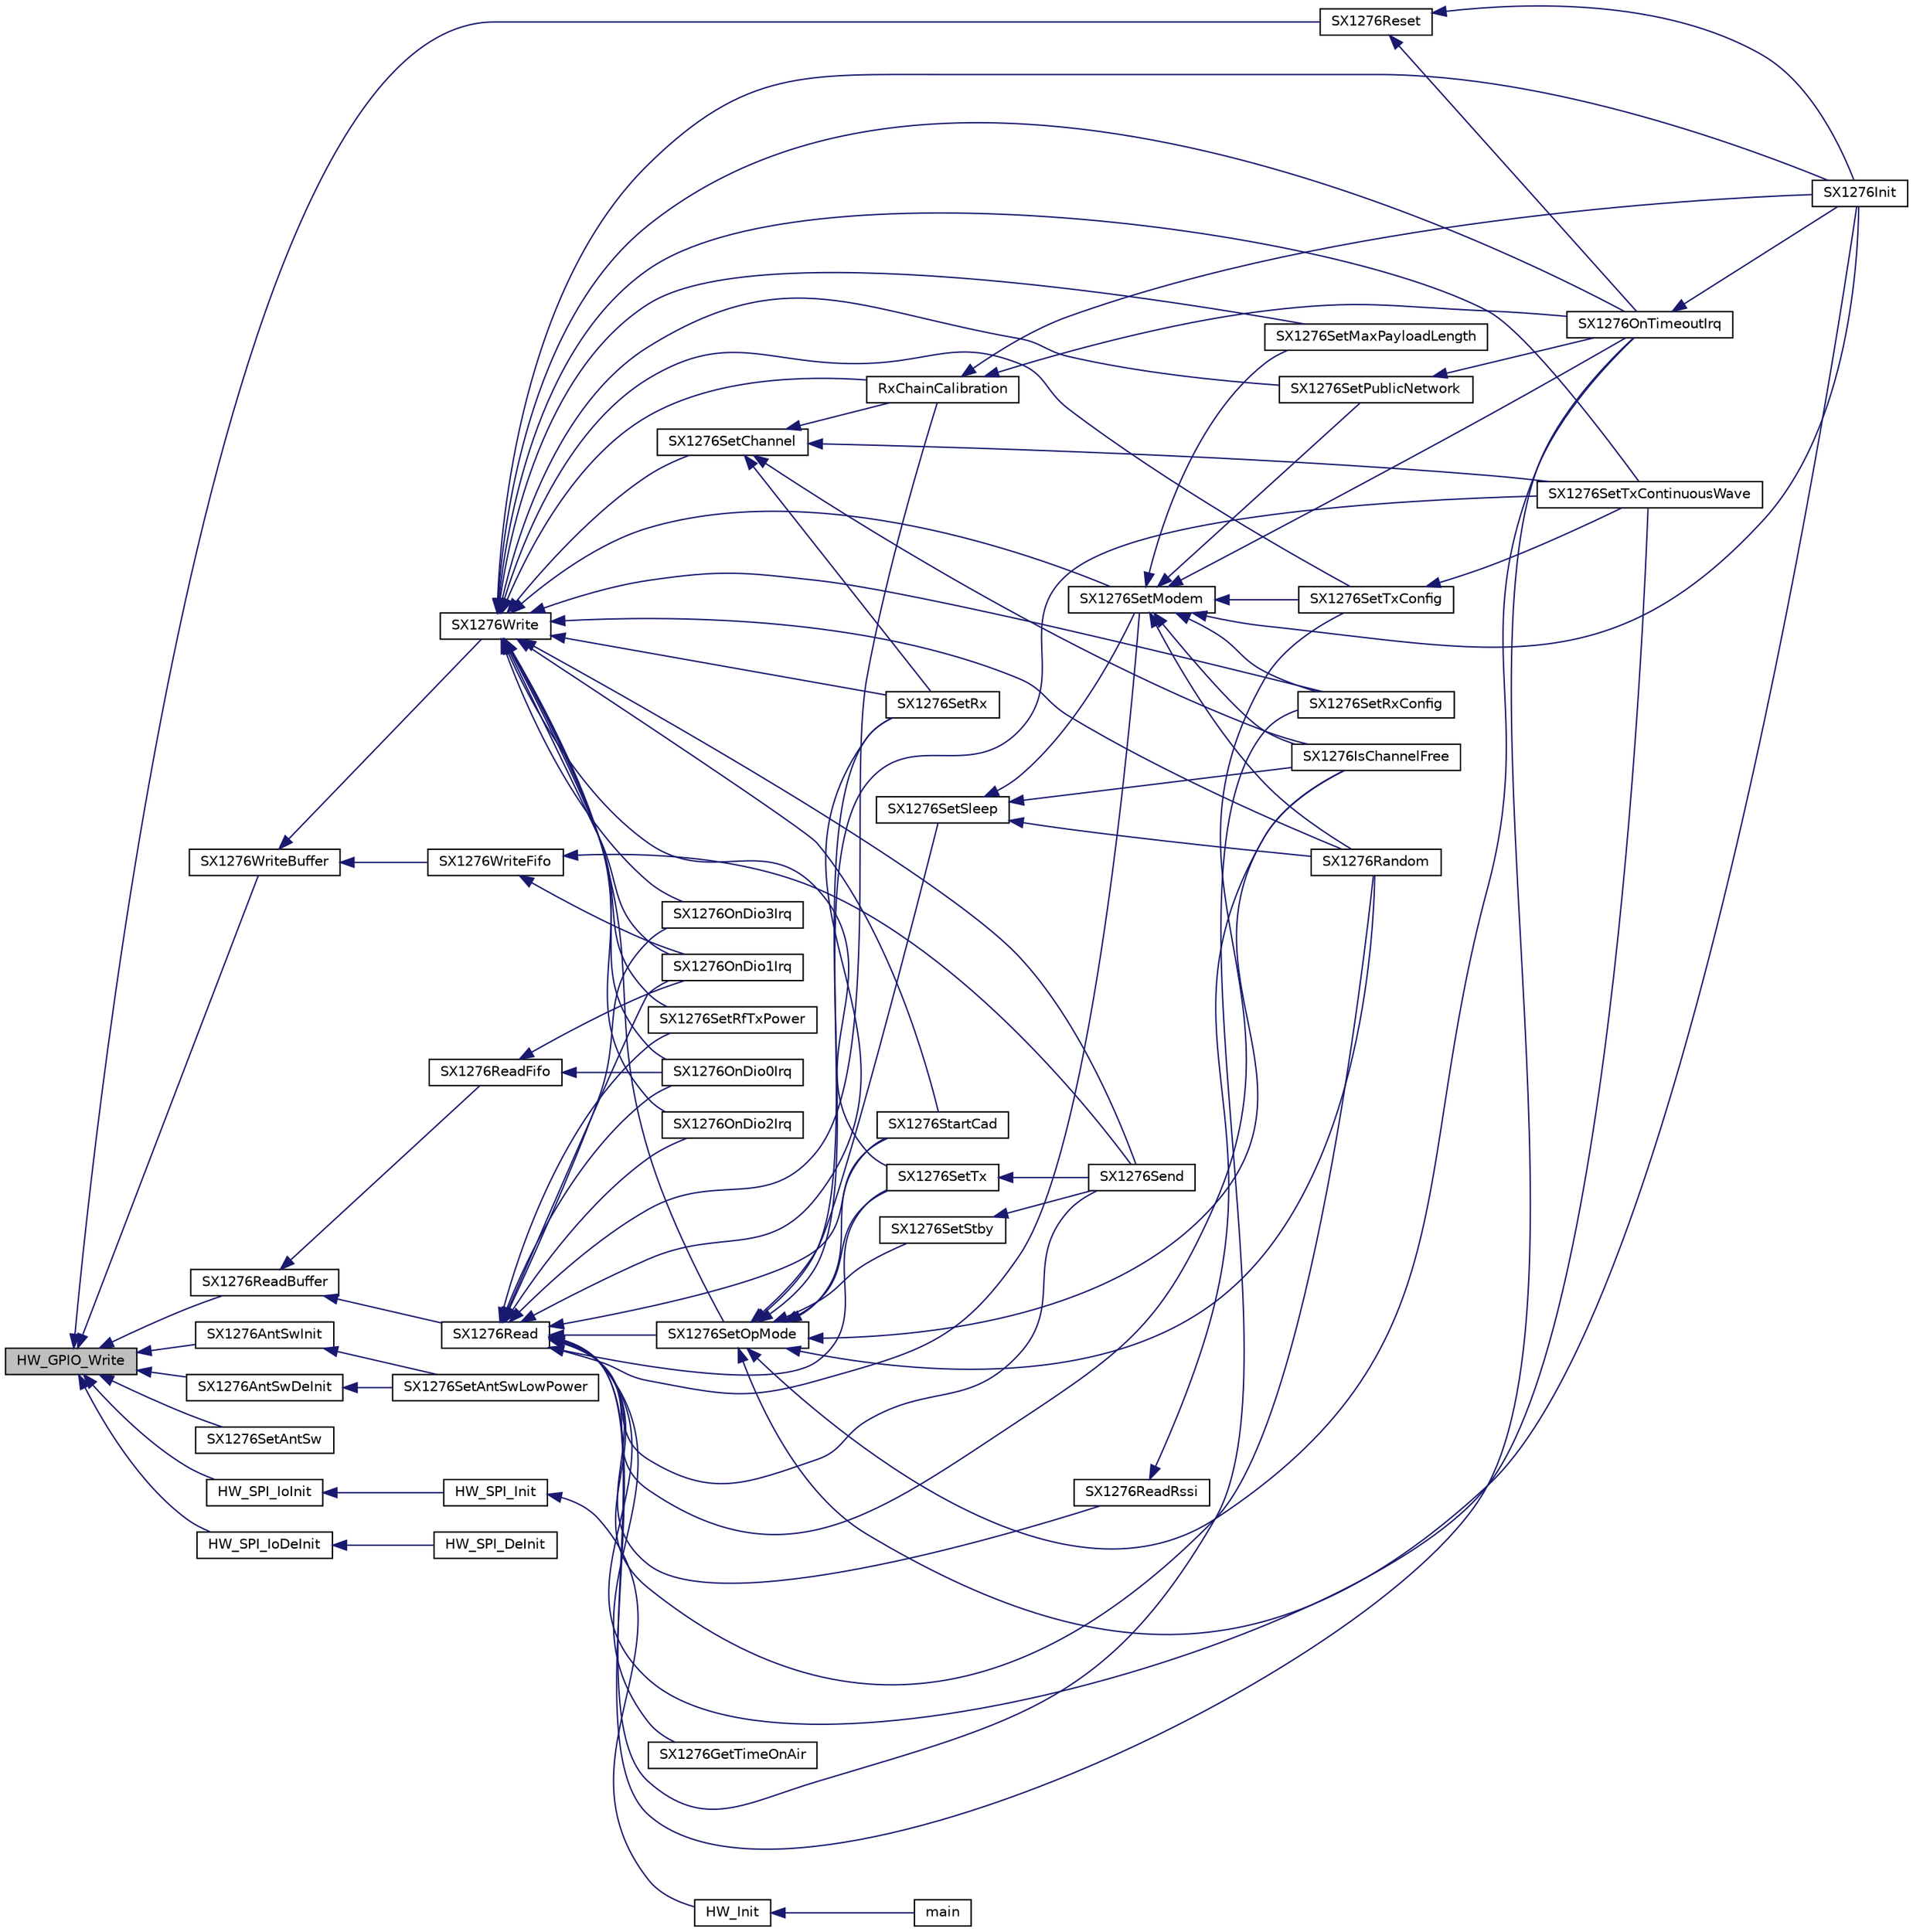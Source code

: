 digraph "HW_GPIO_Write"
{
  edge [fontname="Helvetica",fontsize="10",labelfontname="Helvetica",labelfontsize="10"];
  node [fontname="Helvetica",fontsize="10",shape=record];
  rankdir="LR";
  Node34 [label="HW_GPIO_Write",height=0.2,width=0.4,color="black", fillcolor="grey75", style="filled", fontcolor="black"];
  Node34 -> Node35 [dir="back",color="midnightblue",fontsize="10",style="solid"];
  Node35 [label="SX1276Reset",height=0.2,width=0.4,color="black", fillcolor="white", style="filled",URL="$sx1276_8h.html#a593daed5ce70e7cb25545345e547816b",tooltip="Resets the SX1276 "];
  Node35 -> Node36 [dir="back",color="midnightblue",fontsize="10",style="solid"];
  Node36 [label="SX1276Init",height=0.2,width=0.4,color="black", fillcolor="white", style="filled",URL="$sx1276_8h.html#a19a9ddff3f878b85e42c7571485fe3c8",tooltip="Initializes the radio "];
  Node35 -> Node37 [dir="back",color="midnightblue",fontsize="10",style="solid"];
  Node37 [label="SX1276OnTimeoutIrq",height=0.2,width=0.4,color="black", fillcolor="white", style="filled",URL="$sx1276_8c.html#a3eda1c409a0269313a079389593d75cb",tooltip="Tx & Rx timeout timer callback "];
  Node37 -> Node36 [dir="back",color="midnightblue",fontsize="10",style="solid"];
  Node34 -> Node38 [dir="back",color="midnightblue",fontsize="10",style="solid"];
  Node38 [label="SX1276WriteBuffer",height=0.2,width=0.4,color="black", fillcolor="white", style="filled",URL="$sx1276_8h.html#aba51c12ba7f6d704cdeed69201507983",tooltip="Writes multiple radio registers starting at address "];
  Node38 -> Node39 [dir="back",color="midnightblue",fontsize="10",style="solid"];
  Node39 [label="SX1276Write",height=0.2,width=0.4,color="black", fillcolor="white", style="filled",URL="$sx1276_8h.html#a15374c2bed5d3ff2d6b95fdf177b645e",tooltip="Writes the radio register at the specified address "];
  Node39 -> Node36 [dir="back",color="midnightblue",fontsize="10",style="solid"];
  Node39 -> Node40 [dir="back",color="midnightblue",fontsize="10",style="solid"];
  Node40 [label="SX1276SetChannel",height=0.2,width=0.4,color="black", fillcolor="white", style="filled",URL="$sx1276_8h.html#a00768e908043081bc32cb83913192f7f",tooltip="Sets the channel configuration "];
  Node40 -> Node41 [dir="back",color="midnightblue",fontsize="10",style="solid"];
  Node41 [label="SX1276IsChannelFree",height=0.2,width=0.4,color="black", fillcolor="white", style="filled",URL="$sx1276_8h.html#a29f26f7258f8fcd5c27800295639d7c7",tooltip="Checks if the channel is free for the given time "];
  Node40 -> Node42 [dir="back",color="midnightblue",fontsize="10",style="solid"];
  Node42 [label="RxChainCalibration",height=0.2,width=0.4,color="black", fillcolor="white", style="filled",URL="$sx1276_8h.html#a72e6a30988e816e052a5cb0066dbec83"];
  Node42 -> Node36 [dir="back",color="midnightblue",fontsize="10",style="solid"];
  Node42 -> Node37 [dir="back",color="midnightblue",fontsize="10",style="solid"];
  Node40 -> Node43 [dir="back",color="midnightblue",fontsize="10",style="solid"];
  Node43 [label="SX1276SetRx",height=0.2,width=0.4,color="black", fillcolor="white", style="filled",URL="$sx1276_8h.html#a8c2df9351fbde83379717dc6f76e5c11",tooltip="Sets the radio in reception mode for the given time "];
  Node40 -> Node44 [dir="back",color="midnightblue",fontsize="10",style="solid"];
  Node44 [label="SX1276SetTxContinuousWave",height=0.2,width=0.4,color="black", fillcolor="white", style="filled",URL="$sx1276_8h.html#ac77895b054eb64df0ee2fa97061efae8",tooltip="Sets the radio in continuous wave transmission mode "];
  Node39 -> Node45 [dir="back",color="midnightblue",fontsize="10",style="solid"];
  Node45 [label="SX1276Random",height=0.2,width=0.4,color="black", fillcolor="white", style="filled",URL="$sx1276_8h.html#a9ba39c96b8e339b06dd24543920fd2f7",tooltip="Generates a 32 bits random value based on the RSSI readings "];
  Node39 -> Node42 [dir="back",color="midnightblue",fontsize="10",style="solid"];
  Node39 -> Node46 [dir="back",color="midnightblue",fontsize="10",style="solid"];
  Node46 [label="SX1276SetRxConfig",height=0.2,width=0.4,color="black", fillcolor="white", style="filled",URL="$sx1276_8h.html#a6a66ceb9e18a33aaff10d384fa493cf8",tooltip="Sets the reception parameters "];
  Node39 -> Node47 [dir="back",color="midnightblue",fontsize="10",style="solid"];
  Node47 [label="SX1276SetTxConfig",height=0.2,width=0.4,color="black", fillcolor="white", style="filled",URL="$sx1276_8h.html#a805df2c0c4aa1630eeeb17177a600269",tooltip="Sets the transmission parameters "];
  Node47 -> Node44 [dir="back",color="midnightblue",fontsize="10",style="solid"];
  Node39 -> Node48 [dir="back",color="midnightblue",fontsize="10",style="solid"];
  Node48 [label="SX1276Send",height=0.2,width=0.4,color="black", fillcolor="white", style="filled",URL="$sx1276_8h.html#a901a3dcdbf26005e0f3f2def3e3d83b3",tooltip="Sends the buffer of size. Prepares the packet to be sent and sets the radio in transmission ..."];
  Node39 -> Node43 [dir="back",color="midnightblue",fontsize="10",style="solid"];
  Node39 -> Node49 [dir="back",color="midnightblue",fontsize="10",style="solid"];
  Node49 [label="SX1276SetTx",height=0.2,width=0.4,color="black", fillcolor="white", style="filled",URL="$sx1276_8c.html#a4aea9f6f1070dfd4e4b73bb5ddc1fe38",tooltip="Sets the SX1276 in transmission mode for the given time "];
  Node49 -> Node48 [dir="back",color="midnightblue",fontsize="10",style="solid"];
  Node39 -> Node50 [dir="back",color="midnightblue",fontsize="10",style="solid"];
  Node50 [label="SX1276StartCad",height=0.2,width=0.4,color="black", fillcolor="white", style="filled",URL="$sx1276_8h.html#a9958c574c62b2235c4f3d4d6571854db",tooltip="Start a Channel Activity Detection "];
  Node39 -> Node44 [dir="back",color="midnightblue",fontsize="10",style="solid"];
  Node39 -> Node51 [dir="back",color="midnightblue",fontsize="10",style="solid"];
  Node51 [label="SX1276SetOpMode",height=0.2,width=0.4,color="black", fillcolor="white", style="filled",URL="$sx1276_8h.html#aaaac2e0d7b5bd63fabf38a235d27a452",tooltip="Sets the SX1276 operating mode "];
  Node51 -> Node36 [dir="back",color="midnightblue",fontsize="10",style="solid"];
  Node51 -> Node41 [dir="back",color="midnightblue",fontsize="10",style="solid"];
  Node51 -> Node45 [dir="back",color="midnightblue",fontsize="10",style="solid"];
  Node51 -> Node52 [dir="back",color="midnightblue",fontsize="10",style="solid"];
  Node52 [label="SX1276SetSleep",height=0.2,width=0.4,color="black", fillcolor="white", style="filled",URL="$sx1276_8h.html#a32a7b8c477b2f400f96a3255e1ab7620",tooltip="Sets the radio in sleep mode "];
  Node52 -> Node41 [dir="back",color="midnightblue",fontsize="10",style="solid"];
  Node52 -> Node45 [dir="back",color="midnightblue",fontsize="10",style="solid"];
  Node52 -> Node53 [dir="back",color="midnightblue",fontsize="10",style="solid"];
  Node53 [label="SX1276SetModem",height=0.2,width=0.4,color="black", fillcolor="white", style="filled",URL="$sx1276_8h.html#a8325968bbefefab02537762dd274aa8b",tooltip="Configures the radio with the given modem "];
  Node53 -> Node36 [dir="back",color="midnightblue",fontsize="10",style="solid"];
  Node53 -> Node41 [dir="back",color="midnightblue",fontsize="10",style="solid"];
  Node53 -> Node45 [dir="back",color="midnightblue",fontsize="10",style="solid"];
  Node53 -> Node46 [dir="back",color="midnightblue",fontsize="10",style="solid"];
  Node53 -> Node47 [dir="back",color="midnightblue",fontsize="10",style="solid"];
  Node53 -> Node54 [dir="back",color="midnightblue",fontsize="10",style="solid"];
  Node54 [label="SX1276SetMaxPayloadLength",height=0.2,width=0.4,color="black", fillcolor="white", style="filled",URL="$sx1276_8h.html#aac0bb6d289a1afe69f550cb148f3bac8",tooltip="Sets the maximum payload length. "];
  Node53 -> Node55 [dir="back",color="midnightblue",fontsize="10",style="solid"];
  Node55 [label="SX1276SetPublicNetwork",height=0.2,width=0.4,color="black", fillcolor="white", style="filled",URL="$sx1276_8h.html#a8acacaf2d3e05a712a90f587d1908c6c",tooltip="Sets the network to public or private. Updates the sync byte. "];
  Node55 -> Node37 [dir="back",color="midnightblue",fontsize="10",style="solid"];
  Node53 -> Node37 [dir="back",color="midnightblue",fontsize="10",style="solid"];
  Node51 -> Node56 [dir="back",color="midnightblue",fontsize="10",style="solid"];
  Node56 [label="SX1276SetStby",height=0.2,width=0.4,color="black", fillcolor="white", style="filled",URL="$sx1276_8h.html#aaef7a98104b400b235ef76de0cfb17df",tooltip="Sets the radio in standby mode "];
  Node56 -> Node48 [dir="back",color="midnightblue",fontsize="10",style="solid"];
  Node51 -> Node43 [dir="back",color="midnightblue",fontsize="10",style="solid"];
  Node51 -> Node49 [dir="back",color="midnightblue",fontsize="10",style="solid"];
  Node51 -> Node50 [dir="back",color="midnightblue",fontsize="10",style="solid"];
  Node51 -> Node44 [dir="back",color="midnightblue",fontsize="10",style="solid"];
  Node51 -> Node37 [dir="back",color="midnightblue",fontsize="10",style="solid"];
  Node39 -> Node53 [dir="back",color="midnightblue",fontsize="10",style="solid"];
  Node39 -> Node54 [dir="back",color="midnightblue",fontsize="10",style="solid"];
  Node39 -> Node55 [dir="back",color="midnightblue",fontsize="10",style="solid"];
  Node39 -> Node37 [dir="back",color="midnightblue",fontsize="10",style="solid"];
  Node39 -> Node57 [dir="back",color="midnightblue",fontsize="10",style="solid"];
  Node57 [label="SX1276OnDio0Irq",height=0.2,width=0.4,color="black", fillcolor="white", style="filled",URL="$sx1276_8c.html#a51cff5becabc1485224d53133f99e0e4",tooltip="DIO 0 IRQ callback "];
  Node39 -> Node58 [dir="back",color="midnightblue",fontsize="10",style="solid"];
  Node58 [label="SX1276OnDio1Irq",height=0.2,width=0.4,color="black", fillcolor="white", style="filled",URL="$sx1276_8c.html#a9b73d7de11f1d4325b0780938d6328fe",tooltip="DIO 1 IRQ callback "];
  Node39 -> Node59 [dir="back",color="midnightblue",fontsize="10",style="solid"];
  Node59 [label="SX1276OnDio2Irq",height=0.2,width=0.4,color="black", fillcolor="white", style="filled",URL="$sx1276_8c.html#a6be9c1a3560cc9d8bc746dcb82f5d8ea",tooltip="DIO 2 IRQ callback "];
  Node39 -> Node60 [dir="back",color="midnightblue",fontsize="10",style="solid"];
  Node60 [label="SX1276OnDio3Irq",height=0.2,width=0.4,color="black", fillcolor="white", style="filled",URL="$sx1276_8c.html#a1aeb3fdb6059d033cb07e0d158a3a933",tooltip="DIO 3 IRQ callback "];
  Node39 -> Node61 [dir="back",color="midnightblue",fontsize="10",style="solid"];
  Node61 [label="SX1276SetRfTxPower",height=0.2,width=0.4,color="black", fillcolor="white", style="filled",URL="$sx1276mb1las_8c.html#a804e0c422d6664928fa10d4a337f1b46"];
  Node38 -> Node62 [dir="back",color="midnightblue",fontsize="10",style="solid"];
  Node62 [label="SX1276WriteFifo",height=0.2,width=0.4,color="black", fillcolor="white", style="filled",URL="$sx1276_8c.html#a6bb158ae216d4a685695ce5db5f2205f",tooltip="Writes the buffer contents to the SX1276 FIFO "];
  Node62 -> Node48 [dir="back",color="midnightblue",fontsize="10",style="solid"];
  Node62 -> Node58 [dir="back",color="midnightblue",fontsize="10",style="solid"];
  Node34 -> Node63 [dir="back",color="midnightblue",fontsize="10",style="solid"];
  Node63 [label="SX1276ReadBuffer",height=0.2,width=0.4,color="black", fillcolor="white", style="filled",URL="$sx1276_8h.html#a9b3df4400813ac6aed7b77f400436ad0",tooltip="Reads multiple radio registers starting at address "];
  Node63 -> Node64 [dir="back",color="midnightblue",fontsize="10",style="solid"];
  Node64 [label="SX1276Read",height=0.2,width=0.4,color="black", fillcolor="white", style="filled",URL="$sx1276_8h.html#a1c0054da62dacb13d6286a7cfe01d863",tooltip="Reads the radio register at the specified address "];
  Node64 -> Node45 [dir="back",color="midnightblue",fontsize="10",style="solid"];
  Node64 -> Node42 [dir="back",color="midnightblue",fontsize="10",style="solid"];
  Node64 -> Node46 [dir="back",color="midnightblue",fontsize="10",style="solid"];
  Node64 -> Node47 [dir="back",color="midnightblue",fontsize="10",style="solid"];
  Node64 -> Node65 [dir="back",color="midnightblue",fontsize="10",style="solid"];
  Node65 [label="SX1276GetTimeOnAir",height=0.2,width=0.4,color="black", fillcolor="white", style="filled",URL="$sx1276_8h.html#a2d0bda0e5f9a4cce63284461e356b5e2",tooltip="Computes the packet time on air in ms for the given payload "];
  Node64 -> Node48 [dir="back",color="midnightblue",fontsize="10",style="solid"];
  Node64 -> Node43 [dir="back",color="midnightblue",fontsize="10",style="solid"];
  Node64 -> Node49 [dir="back",color="midnightblue",fontsize="10",style="solid"];
  Node64 -> Node50 [dir="back",color="midnightblue",fontsize="10",style="solid"];
  Node64 -> Node44 [dir="back",color="midnightblue",fontsize="10",style="solid"];
  Node64 -> Node66 [dir="back",color="midnightblue",fontsize="10",style="solid"];
  Node66 [label="SX1276ReadRssi",height=0.2,width=0.4,color="black", fillcolor="white", style="filled",URL="$sx1276_8h.html#a5741300714435f1dd69084a30031f6e3",tooltip="Reads the current RSSI value "];
  Node66 -> Node41 [dir="back",color="midnightblue",fontsize="10",style="solid"];
  Node64 -> Node51 [dir="back",color="midnightblue",fontsize="10",style="solid"];
  Node64 -> Node53 [dir="back",color="midnightblue",fontsize="10",style="solid"];
  Node64 -> Node37 [dir="back",color="midnightblue",fontsize="10",style="solid"];
  Node64 -> Node57 [dir="back",color="midnightblue",fontsize="10",style="solid"];
  Node64 -> Node58 [dir="back",color="midnightblue",fontsize="10",style="solid"];
  Node64 -> Node59 [dir="back",color="midnightblue",fontsize="10",style="solid"];
  Node64 -> Node60 [dir="back",color="midnightblue",fontsize="10",style="solid"];
  Node64 -> Node61 [dir="back",color="midnightblue",fontsize="10",style="solid"];
  Node63 -> Node67 [dir="back",color="midnightblue",fontsize="10",style="solid"];
  Node67 [label="SX1276ReadFifo",height=0.2,width=0.4,color="black", fillcolor="white", style="filled",URL="$sx1276_8c.html#acb9479ed4e6f071c82908a6d53c3b08e",tooltip="Reads the contents of the SX1276 FIFO "];
  Node67 -> Node57 [dir="back",color="midnightblue",fontsize="10",style="solid"];
  Node67 -> Node58 [dir="back",color="midnightblue",fontsize="10",style="solid"];
  Node34 -> Node68 [dir="back",color="midnightblue",fontsize="10",style="solid"];
  Node68 [label="SX1276AntSwInit",height=0.2,width=0.4,color="black", fillcolor="white", style="filled",URL="$sx1276mb1las_8c.html#a1c80726f7b6c5658a1b73ea28c31e201"];
  Node68 -> Node69 [dir="back",color="midnightblue",fontsize="10",style="solid"];
  Node69 [label="SX1276SetAntSwLowPower",height=0.2,width=0.4,color="black", fillcolor="white", style="filled",URL="$sx1276mb1las_8c.html#aec1dbab579cde3c9d6ac35055c4610e6"];
  Node34 -> Node70 [dir="back",color="midnightblue",fontsize="10",style="solid"];
  Node70 [label="SX1276AntSwDeInit",height=0.2,width=0.4,color="black", fillcolor="white", style="filled",URL="$sx1276mb1las_8c.html#ab0712e617c36e4fec9f649164e6faa02"];
  Node70 -> Node69 [dir="back",color="midnightblue",fontsize="10",style="solid"];
  Node34 -> Node71 [dir="back",color="midnightblue",fontsize="10",style="solid"];
  Node71 [label="SX1276SetAntSw",height=0.2,width=0.4,color="black", fillcolor="white", style="filled",URL="$sx1276mb1las_8c.html#a7b46026926451bf44c048b40a74ff7e5"];
  Node34 -> Node72 [dir="back",color="midnightblue",fontsize="10",style="solid"];
  Node72 [label="HW_SPI_IoInit",height=0.2,width=0.4,color="black", fillcolor="white", style="filled",URL="$hw__spi_8c.html#ad538b8fe3714659c9700f12b7e1bd486",tooltip="Initializes the SPI IOs "];
  Node72 -> Node73 [dir="back",color="midnightblue",fontsize="10",style="solid"];
  Node73 [label="HW_SPI_Init",height=0.2,width=0.4,color="black", fillcolor="white", style="filled",URL="$hw__spi_8c.html#a3a11e3e6514321f6bf576e3069331ddd",tooltip="Initializes the SPI object and MCU peripheral "];
  Node73 -> Node74 [dir="back",color="midnightblue",fontsize="10",style="solid"];
  Node74 [label="HW_Init",height=0.2,width=0.4,color="black", fillcolor="white", style="filled",URL="$hw_8c.html#a40660973b9d57d78bc7e6e56a7a1bf42",tooltip="This function initializes the hardware "];
  Node74 -> Node75 [dir="back",color="midnightblue",fontsize="10",style="solid"];
  Node75 [label="main",height=0.2,width=0.4,color="black", fillcolor="white", style="filled",URL="$main_8c.html#a840291bc02cba5474a4cb46a9b9566fe",tooltip="Main program "];
  Node34 -> Node76 [dir="back",color="midnightblue",fontsize="10",style="solid"];
  Node76 [label="HW_SPI_IoDeInit",height=0.2,width=0.4,color="black", fillcolor="white", style="filled",URL="$hw__spi_8c.html#af4375378a2dc9b3183d1b5e79adc000d",tooltip="De-initializes the SPI IOs "];
  Node76 -> Node77 [dir="back",color="midnightblue",fontsize="10",style="solid"];
  Node77 [label="HW_SPI_DeInit",height=0.2,width=0.4,color="black", fillcolor="white", style="filled",URL="$hw__spi_8c.html#aac8372814475e25698476e38cf0b4720",tooltip="De-initializes the SPI object and MCU peripheral "];
}
